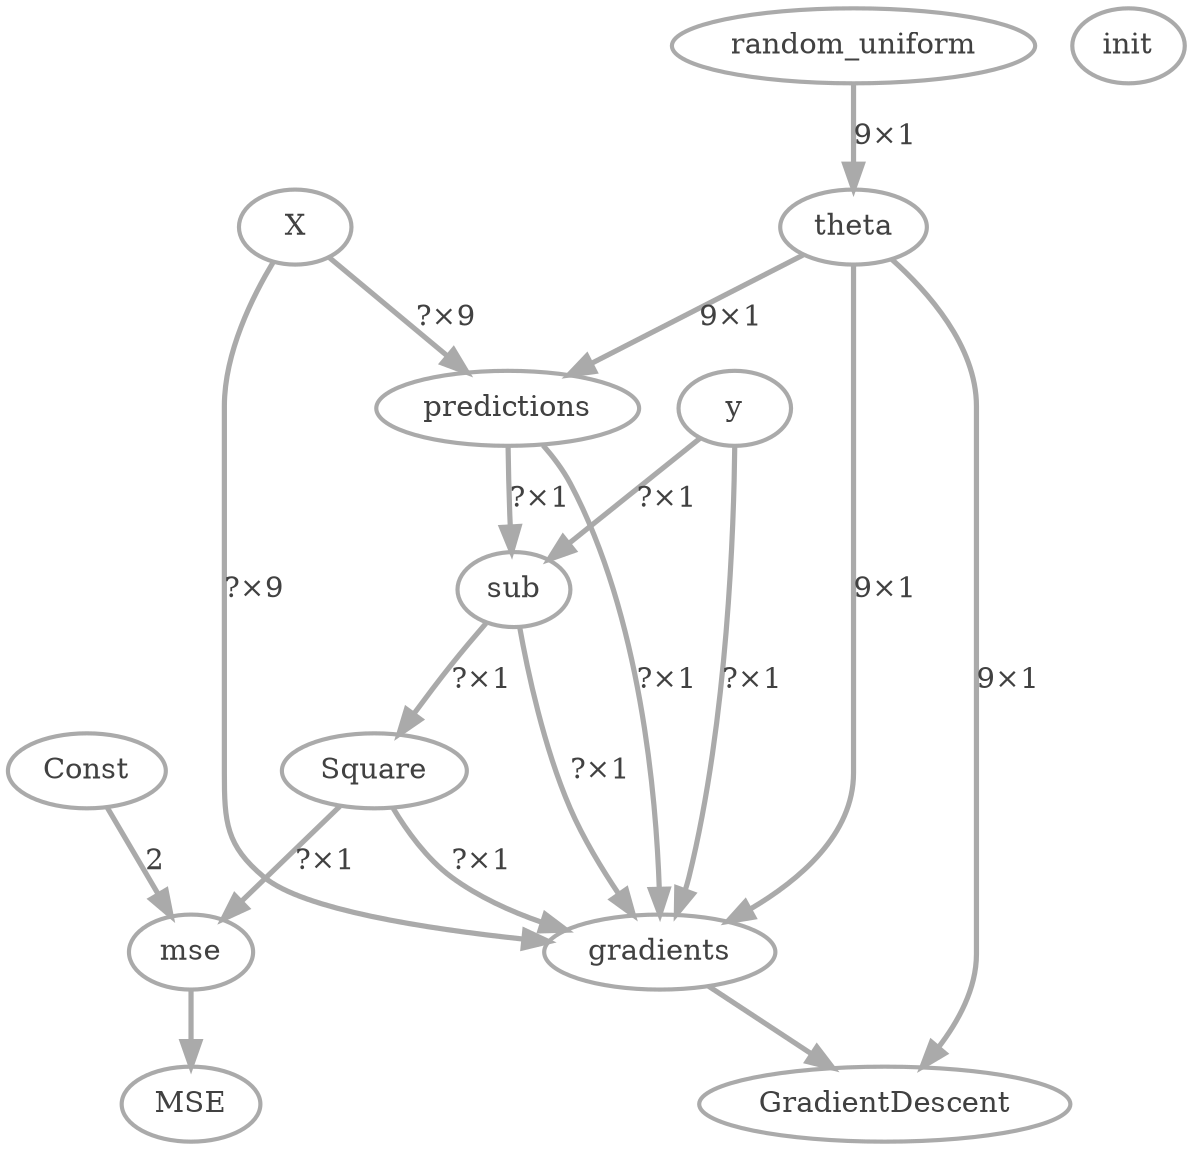 digraph G {
	graph [color=white fillcolor=white fontcolor="#414141" style=rounded]
	node [color="#aaaaaa" fillcolor=white fontcolor="#414141" penwidth=2 style=filled]
	edge [arrowsize=1.2 color="#aaaaaa" fontcolor="#414141" penwidth=2.5]
	X [label=X]
	y [label=y]
	random_uniform [label=random_uniform]
	theta [label=theta]
	predictions [label=predictions]
	sub [label=sub]
	Square [label=Square]
	Const [label=Const]
	mse [label=mse]
	gradients [label=gradients]
	GradientDescent [label=GradientDescent]
	init [label=init]
	MSE [label=MSE]
	random_uniform -> theta [label="9×1"]
	X -> predictions [label="?×9"]
	theta -> predictions [label="9×1"]
	predictions -> sub [label="?×1"]
	y -> sub [label="?×1"]
	sub -> Square [label="?×1"]
	Const -> mse [label=2]
	Square -> mse [label="?×1"]
	Square -> gradients [label="?×1"]
	sub -> gradients [label="?×1"]
	predictions -> gradients [label="?×1"]
	X -> gradients [label="?×9"]
	y -> gradients [label="?×1"]
	theta -> gradients [label="9×1"]
	gradients -> GradientDescent
	theta -> GradientDescent [label="9×1"]
	mse -> MSE [label=""]
}
